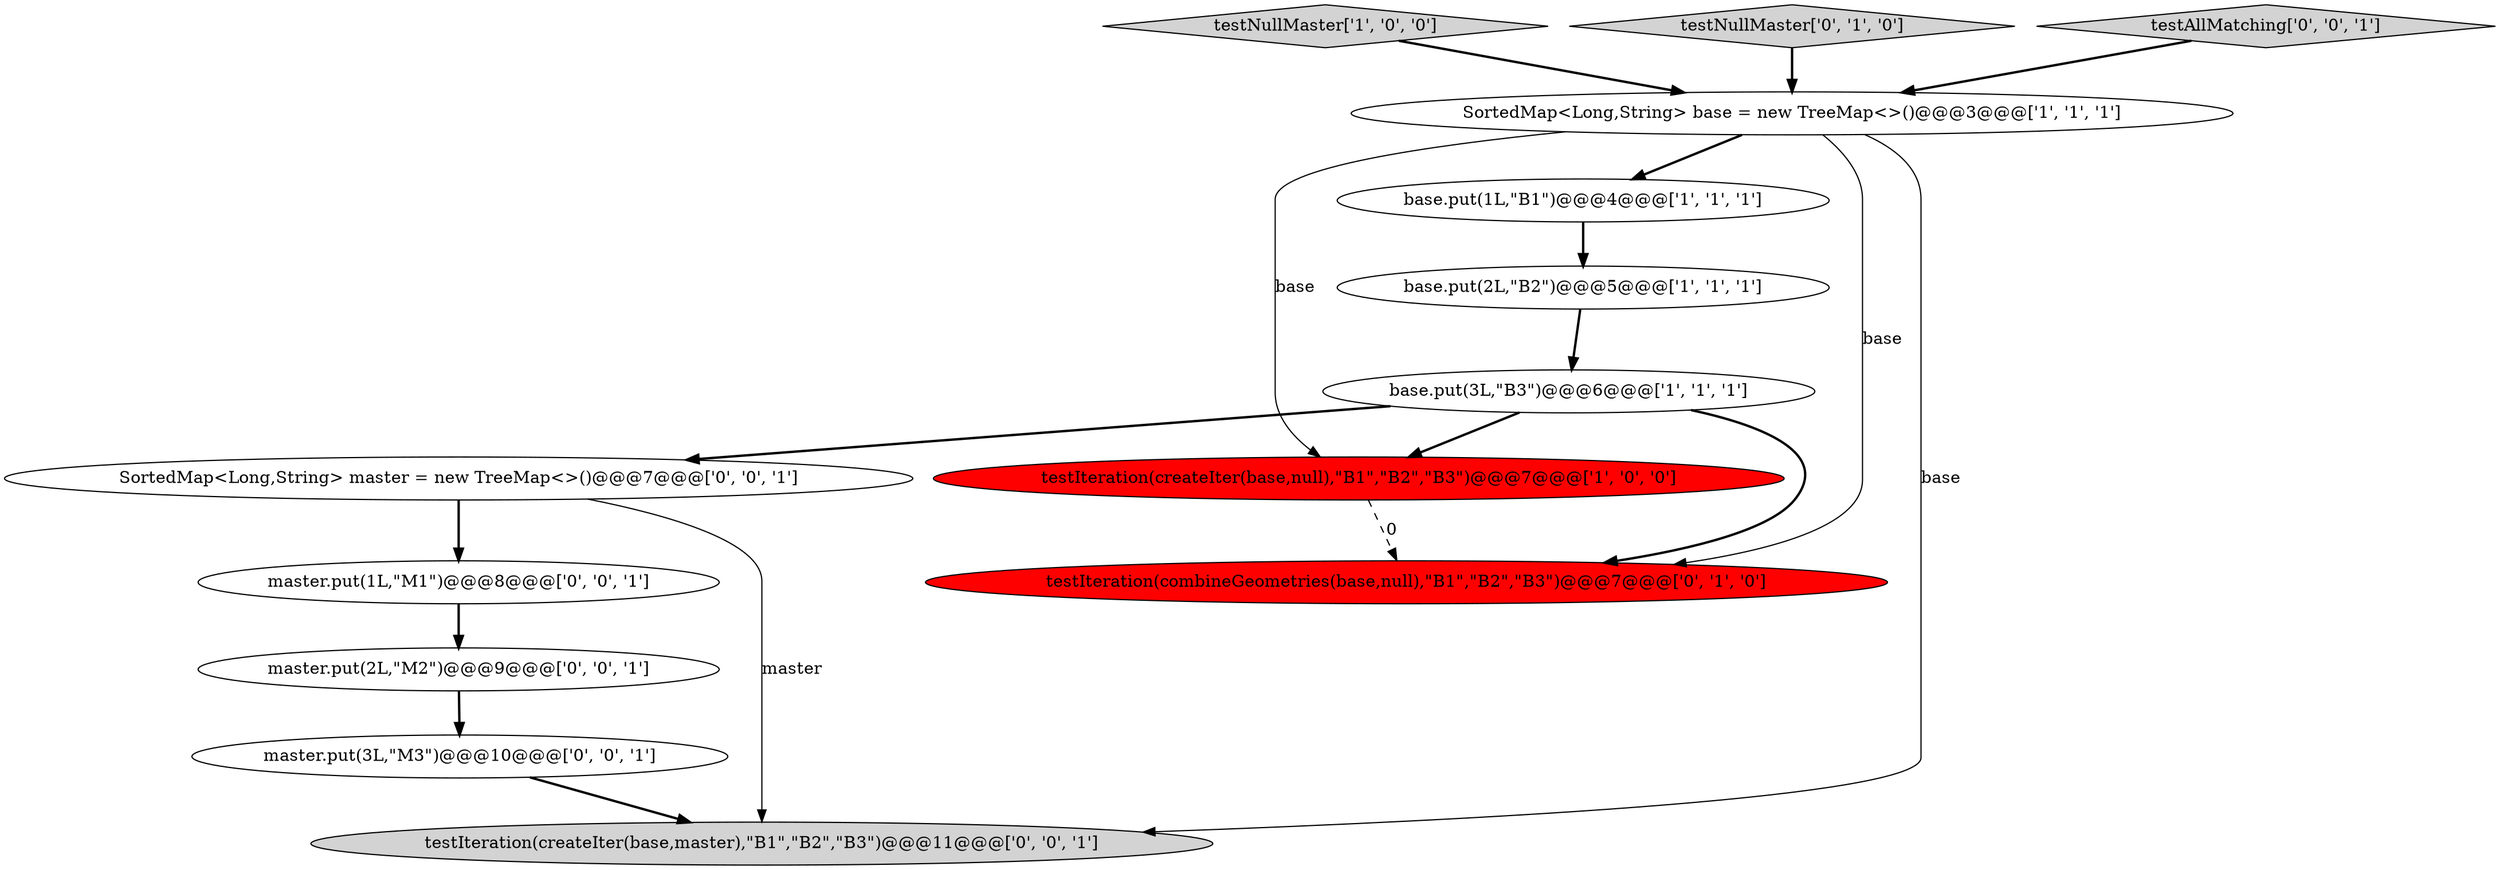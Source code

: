 digraph {
5 [style = filled, label = "testIteration(createIter(base,null),\"B1\",\"B2\",\"B3\")@@@7@@@['1', '0', '0']", fillcolor = red, shape = ellipse image = "AAA1AAABBB1BBB"];
8 [style = filled, label = "master.put(2L,\"M2\")@@@9@@@['0', '0', '1']", fillcolor = white, shape = ellipse image = "AAA0AAABBB3BBB"];
4 [style = filled, label = "SortedMap<Long,String> base = new TreeMap<>()@@@3@@@['1', '1', '1']", fillcolor = white, shape = ellipse image = "AAA0AAABBB1BBB"];
3 [style = filled, label = "testNullMaster['1', '0', '0']", fillcolor = lightgray, shape = diamond image = "AAA0AAABBB1BBB"];
10 [style = filled, label = "master.put(1L,\"M1\")@@@8@@@['0', '0', '1']", fillcolor = white, shape = ellipse image = "AAA0AAABBB3BBB"];
13 [style = filled, label = "SortedMap<Long,String> master = new TreeMap<>()@@@7@@@['0', '0', '1']", fillcolor = white, shape = ellipse image = "AAA0AAABBB3BBB"];
12 [style = filled, label = "master.put(3L,\"M3\")@@@10@@@['0', '0', '1']", fillcolor = white, shape = ellipse image = "AAA0AAABBB3BBB"];
2 [style = filled, label = "base.put(2L,\"B2\")@@@5@@@['1', '1', '1']", fillcolor = white, shape = ellipse image = "AAA0AAABBB1BBB"];
6 [style = filled, label = "testNullMaster['0', '1', '0']", fillcolor = lightgray, shape = diamond image = "AAA0AAABBB2BBB"];
9 [style = filled, label = "testIteration(createIter(base,master),\"B1\",\"B2\",\"B3\")@@@11@@@['0', '0', '1']", fillcolor = lightgray, shape = ellipse image = "AAA0AAABBB3BBB"];
1 [style = filled, label = "base.put(3L,\"B3\")@@@6@@@['1', '1', '1']", fillcolor = white, shape = ellipse image = "AAA0AAABBB1BBB"];
7 [style = filled, label = "testIteration(combineGeometries(base,null),\"B1\",\"B2\",\"B3\")@@@7@@@['0', '1', '0']", fillcolor = red, shape = ellipse image = "AAA1AAABBB2BBB"];
0 [style = filled, label = "base.put(1L,\"B1\")@@@4@@@['1', '1', '1']", fillcolor = white, shape = ellipse image = "AAA0AAABBB1BBB"];
11 [style = filled, label = "testAllMatching['0', '0', '1']", fillcolor = lightgray, shape = diamond image = "AAA0AAABBB3BBB"];
1->5 [style = bold, label=""];
13->10 [style = bold, label=""];
6->4 [style = bold, label=""];
11->4 [style = bold, label=""];
4->5 [style = solid, label="base"];
4->9 [style = solid, label="base"];
13->9 [style = solid, label="master"];
5->7 [style = dashed, label="0"];
10->8 [style = bold, label=""];
12->9 [style = bold, label=""];
3->4 [style = bold, label=""];
1->7 [style = bold, label=""];
2->1 [style = bold, label=""];
1->13 [style = bold, label=""];
4->7 [style = solid, label="base"];
4->0 [style = bold, label=""];
0->2 [style = bold, label=""];
8->12 [style = bold, label=""];
}
